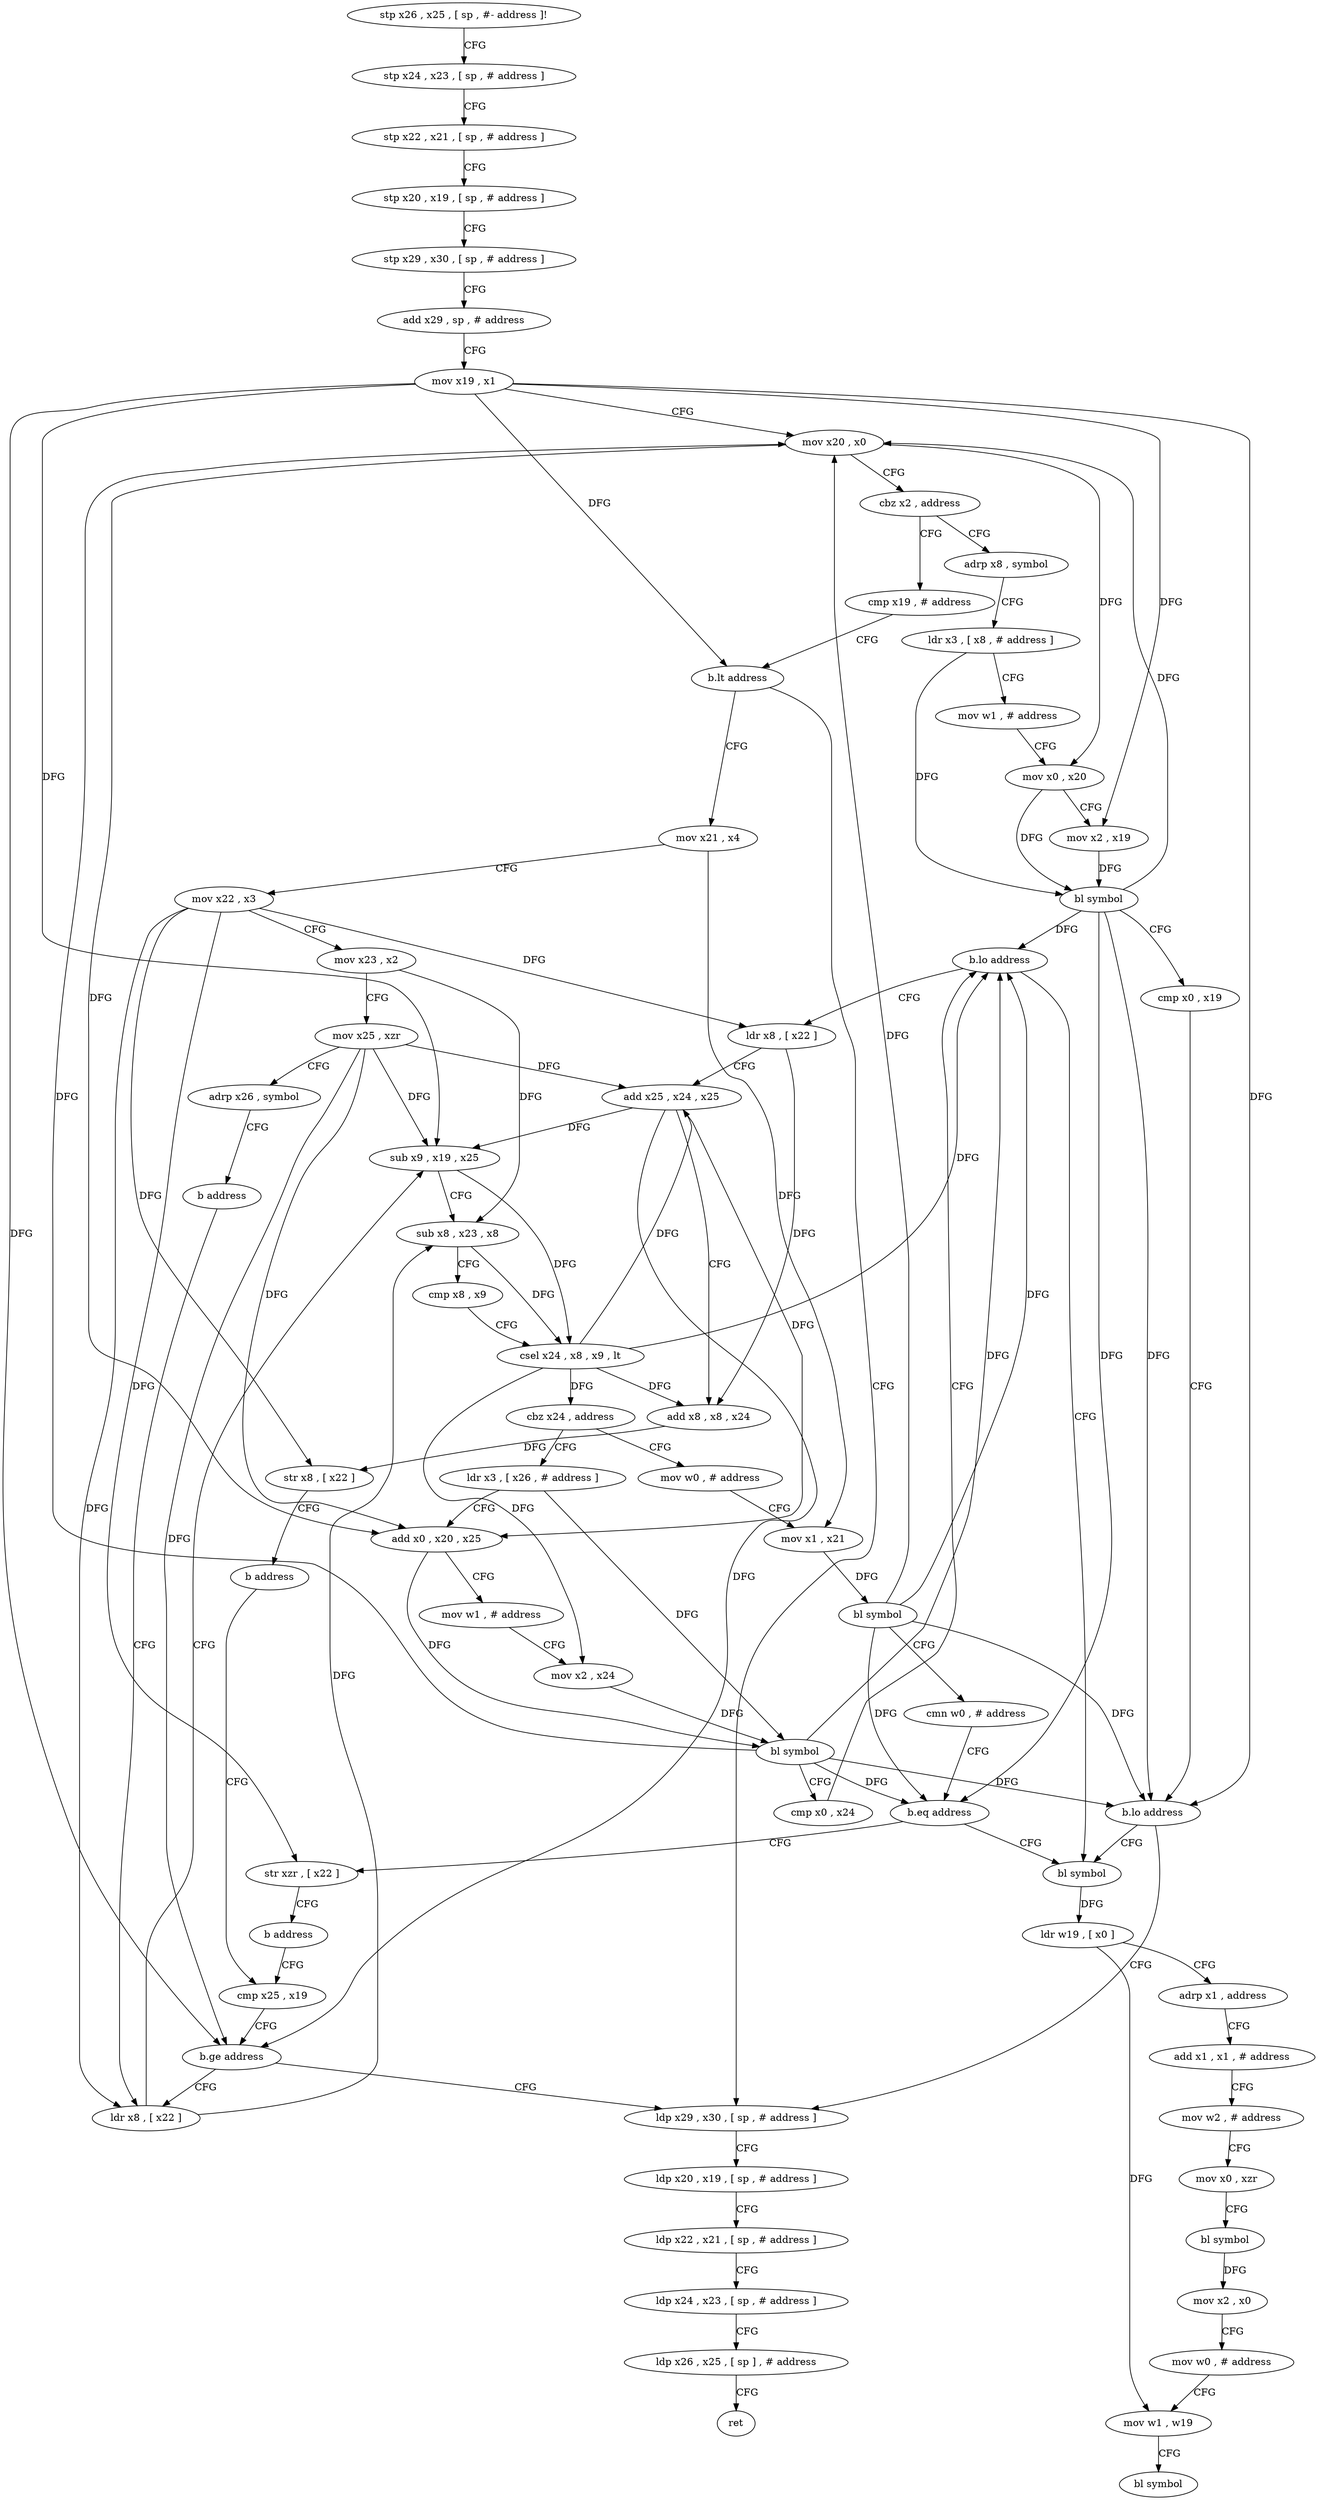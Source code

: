 digraph "func" {
"4202576" [label = "stp x26 , x25 , [ sp , #- address ]!" ]
"4202580" [label = "stp x24 , x23 , [ sp , # address ]" ]
"4202584" [label = "stp x22 , x21 , [ sp , # address ]" ]
"4202588" [label = "stp x20 , x19 , [ sp , # address ]" ]
"4202592" [label = "stp x29 , x30 , [ sp , # address ]" ]
"4202596" [label = "add x29 , sp , # address" ]
"4202600" [label = "mov x19 , x1" ]
"4202604" [label = "mov x20 , x0" ]
"4202608" [label = "cbz x2 , address" ]
"4202752" [label = "adrp x8 , symbol" ]
"4202612" [label = "cmp x19 , # address" ]
"4202756" [label = "ldr x3 , [ x8 , # address ]" ]
"4202760" [label = "mov w1 , # address" ]
"4202764" [label = "mov x0 , x20" ]
"4202768" [label = "mov x2 , x19" ]
"4202772" [label = "bl symbol" ]
"4202776" [label = "cmp x0 , x19" ]
"4202780" [label = "b.lo address" ]
"4202808" [label = "bl symbol" ]
"4202784" [label = "ldp x29 , x30 , [ sp , # address ]" ]
"4202616" [label = "b.lt address" ]
"4202620" [label = "mov x21 , x4" ]
"4202812" [label = "ldr w19 , [ x0 ]" ]
"4202816" [label = "adrp x1 , address" ]
"4202820" [label = "add x1 , x1 , # address" ]
"4202824" [label = "mov w2 , # address" ]
"4202828" [label = "mov x0 , xzr" ]
"4202832" [label = "bl symbol" ]
"4202836" [label = "mov x2 , x0" ]
"4202840" [label = "mov w0 , # address" ]
"4202844" [label = "mov w1 , w19" ]
"4202848" [label = "bl symbol" ]
"4202788" [label = "ldp x20 , x19 , [ sp , # address ]" ]
"4202792" [label = "ldp x22 , x21 , [ sp , # address ]" ]
"4202796" [label = "ldp x24 , x23 , [ sp , # address ]" ]
"4202800" [label = "ldp x26 , x25 , [ sp ] , # address" ]
"4202804" [label = "ret" ]
"4202624" [label = "mov x22 , x3" ]
"4202628" [label = "mov x23 , x2" ]
"4202632" [label = "mov x25 , xzr" ]
"4202636" [label = "adrp x26 , symbol" ]
"4202640" [label = "b address" ]
"4202652" [label = "ldr x8 , [ x22 ]" ]
"4202656" [label = "sub x9 , x19 , x25" ]
"4202660" [label = "sub x8 , x23 , x8" ]
"4202664" [label = "cmp x8 , x9" ]
"4202668" [label = "csel x24 , x8 , x9 , lt" ]
"4202672" [label = "cbz x24 , address" ]
"4202724" [label = "mov w0 , # address" ]
"4202676" [label = "ldr x3 , [ x26 , # address ]" ]
"4202728" [label = "mov x1 , x21" ]
"4202732" [label = "bl symbol" ]
"4202736" [label = "cmn w0 , # address" ]
"4202740" [label = "b.eq address" ]
"4202744" [label = "str xzr , [ x22 ]" ]
"4202680" [label = "add x0 , x20 , x25" ]
"4202684" [label = "mov w1 , # address" ]
"4202688" [label = "mov x2 , x24" ]
"4202692" [label = "bl symbol" ]
"4202696" [label = "cmp x0 , x24" ]
"4202700" [label = "b.lo address" ]
"4202704" [label = "ldr x8 , [ x22 ]" ]
"4202748" [label = "b address" ]
"4202644" [label = "cmp x25 , x19" ]
"4202708" [label = "add x25 , x24 , x25" ]
"4202712" [label = "add x8 , x8 , x24" ]
"4202716" [label = "str x8 , [ x22 ]" ]
"4202720" [label = "b address" ]
"4202648" [label = "b.ge address" ]
"4202576" -> "4202580" [ label = "CFG" ]
"4202580" -> "4202584" [ label = "CFG" ]
"4202584" -> "4202588" [ label = "CFG" ]
"4202588" -> "4202592" [ label = "CFG" ]
"4202592" -> "4202596" [ label = "CFG" ]
"4202596" -> "4202600" [ label = "CFG" ]
"4202600" -> "4202604" [ label = "CFG" ]
"4202600" -> "4202768" [ label = "DFG" ]
"4202600" -> "4202780" [ label = "DFG" ]
"4202600" -> "4202616" [ label = "DFG" ]
"4202600" -> "4202656" [ label = "DFG" ]
"4202600" -> "4202648" [ label = "DFG" ]
"4202604" -> "4202608" [ label = "CFG" ]
"4202604" -> "4202764" [ label = "DFG" ]
"4202604" -> "4202680" [ label = "DFG" ]
"4202608" -> "4202752" [ label = "CFG" ]
"4202608" -> "4202612" [ label = "CFG" ]
"4202752" -> "4202756" [ label = "CFG" ]
"4202612" -> "4202616" [ label = "CFG" ]
"4202756" -> "4202760" [ label = "CFG" ]
"4202756" -> "4202772" [ label = "DFG" ]
"4202760" -> "4202764" [ label = "CFG" ]
"4202764" -> "4202768" [ label = "CFG" ]
"4202764" -> "4202772" [ label = "DFG" ]
"4202768" -> "4202772" [ label = "DFG" ]
"4202772" -> "4202776" [ label = "CFG" ]
"4202772" -> "4202604" [ label = "DFG" ]
"4202772" -> "4202780" [ label = "DFG" ]
"4202772" -> "4202740" [ label = "DFG" ]
"4202772" -> "4202700" [ label = "DFG" ]
"4202776" -> "4202780" [ label = "CFG" ]
"4202780" -> "4202808" [ label = "CFG" ]
"4202780" -> "4202784" [ label = "CFG" ]
"4202808" -> "4202812" [ label = "DFG" ]
"4202784" -> "4202788" [ label = "CFG" ]
"4202616" -> "4202784" [ label = "CFG" ]
"4202616" -> "4202620" [ label = "CFG" ]
"4202620" -> "4202624" [ label = "CFG" ]
"4202620" -> "4202728" [ label = "DFG" ]
"4202812" -> "4202816" [ label = "CFG" ]
"4202812" -> "4202844" [ label = "DFG" ]
"4202816" -> "4202820" [ label = "CFG" ]
"4202820" -> "4202824" [ label = "CFG" ]
"4202824" -> "4202828" [ label = "CFG" ]
"4202828" -> "4202832" [ label = "CFG" ]
"4202832" -> "4202836" [ label = "DFG" ]
"4202836" -> "4202840" [ label = "CFG" ]
"4202840" -> "4202844" [ label = "CFG" ]
"4202844" -> "4202848" [ label = "CFG" ]
"4202788" -> "4202792" [ label = "CFG" ]
"4202792" -> "4202796" [ label = "CFG" ]
"4202796" -> "4202800" [ label = "CFG" ]
"4202800" -> "4202804" [ label = "CFG" ]
"4202624" -> "4202628" [ label = "CFG" ]
"4202624" -> "4202652" [ label = "DFG" ]
"4202624" -> "4202744" [ label = "DFG" ]
"4202624" -> "4202704" [ label = "DFG" ]
"4202624" -> "4202716" [ label = "DFG" ]
"4202628" -> "4202632" [ label = "CFG" ]
"4202628" -> "4202660" [ label = "DFG" ]
"4202632" -> "4202636" [ label = "CFG" ]
"4202632" -> "4202656" [ label = "DFG" ]
"4202632" -> "4202680" [ label = "DFG" ]
"4202632" -> "4202708" [ label = "DFG" ]
"4202632" -> "4202648" [ label = "DFG" ]
"4202636" -> "4202640" [ label = "CFG" ]
"4202640" -> "4202652" [ label = "CFG" ]
"4202652" -> "4202656" [ label = "CFG" ]
"4202652" -> "4202660" [ label = "DFG" ]
"4202656" -> "4202660" [ label = "CFG" ]
"4202656" -> "4202668" [ label = "DFG" ]
"4202660" -> "4202664" [ label = "CFG" ]
"4202660" -> "4202668" [ label = "DFG" ]
"4202664" -> "4202668" [ label = "CFG" ]
"4202668" -> "4202672" [ label = "DFG" ]
"4202668" -> "4202688" [ label = "DFG" ]
"4202668" -> "4202700" [ label = "DFG" ]
"4202668" -> "4202708" [ label = "DFG" ]
"4202668" -> "4202712" [ label = "DFG" ]
"4202672" -> "4202724" [ label = "CFG" ]
"4202672" -> "4202676" [ label = "CFG" ]
"4202724" -> "4202728" [ label = "CFG" ]
"4202676" -> "4202680" [ label = "CFG" ]
"4202676" -> "4202692" [ label = "DFG" ]
"4202728" -> "4202732" [ label = "DFG" ]
"4202732" -> "4202736" [ label = "CFG" ]
"4202732" -> "4202604" [ label = "DFG" ]
"4202732" -> "4202780" [ label = "DFG" ]
"4202732" -> "4202740" [ label = "DFG" ]
"4202732" -> "4202700" [ label = "DFG" ]
"4202736" -> "4202740" [ label = "CFG" ]
"4202740" -> "4202808" [ label = "CFG" ]
"4202740" -> "4202744" [ label = "CFG" ]
"4202744" -> "4202748" [ label = "CFG" ]
"4202680" -> "4202684" [ label = "CFG" ]
"4202680" -> "4202692" [ label = "DFG" ]
"4202684" -> "4202688" [ label = "CFG" ]
"4202688" -> "4202692" [ label = "DFG" ]
"4202692" -> "4202696" [ label = "CFG" ]
"4202692" -> "4202604" [ label = "DFG" ]
"4202692" -> "4202740" [ label = "DFG" ]
"4202692" -> "4202780" [ label = "DFG" ]
"4202692" -> "4202700" [ label = "DFG" ]
"4202696" -> "4202700" [ label = "CFG" ]
"4202700" -> "4202808" [ label = "CFG" ]
"4202700" -> "4202704" [ label = "CFG" ]
"4202704" -> "4202708" [ label = "CFG" ]
"4202704" -> "4202712" [ label = "DFG" ]
"4202748" -> "4202644" [ label = "CFG" ]
"4202644" -> "4202648" [ label = "CFG" ]
"4202708" -> "4202712" [ label = "CFG" ]
"4202708" -> "4202656" [ label = "DFG" ]
"4202708" -> "4202680" [ label = "DFG" ]
"4202708" -> "4202648" [ label = "DFG" ]
"4202712" -> "4202716" [ label = "DFG" ]
"4202716" -> "4202720" [ label = "CFG" ]
"4202720" -> "4202644" [ label = "CFG" ]
"4202648" -> "4202784" [ label = "CFG" ]
"4202648" -> "4202652" [ label = "CFG" ]
}
